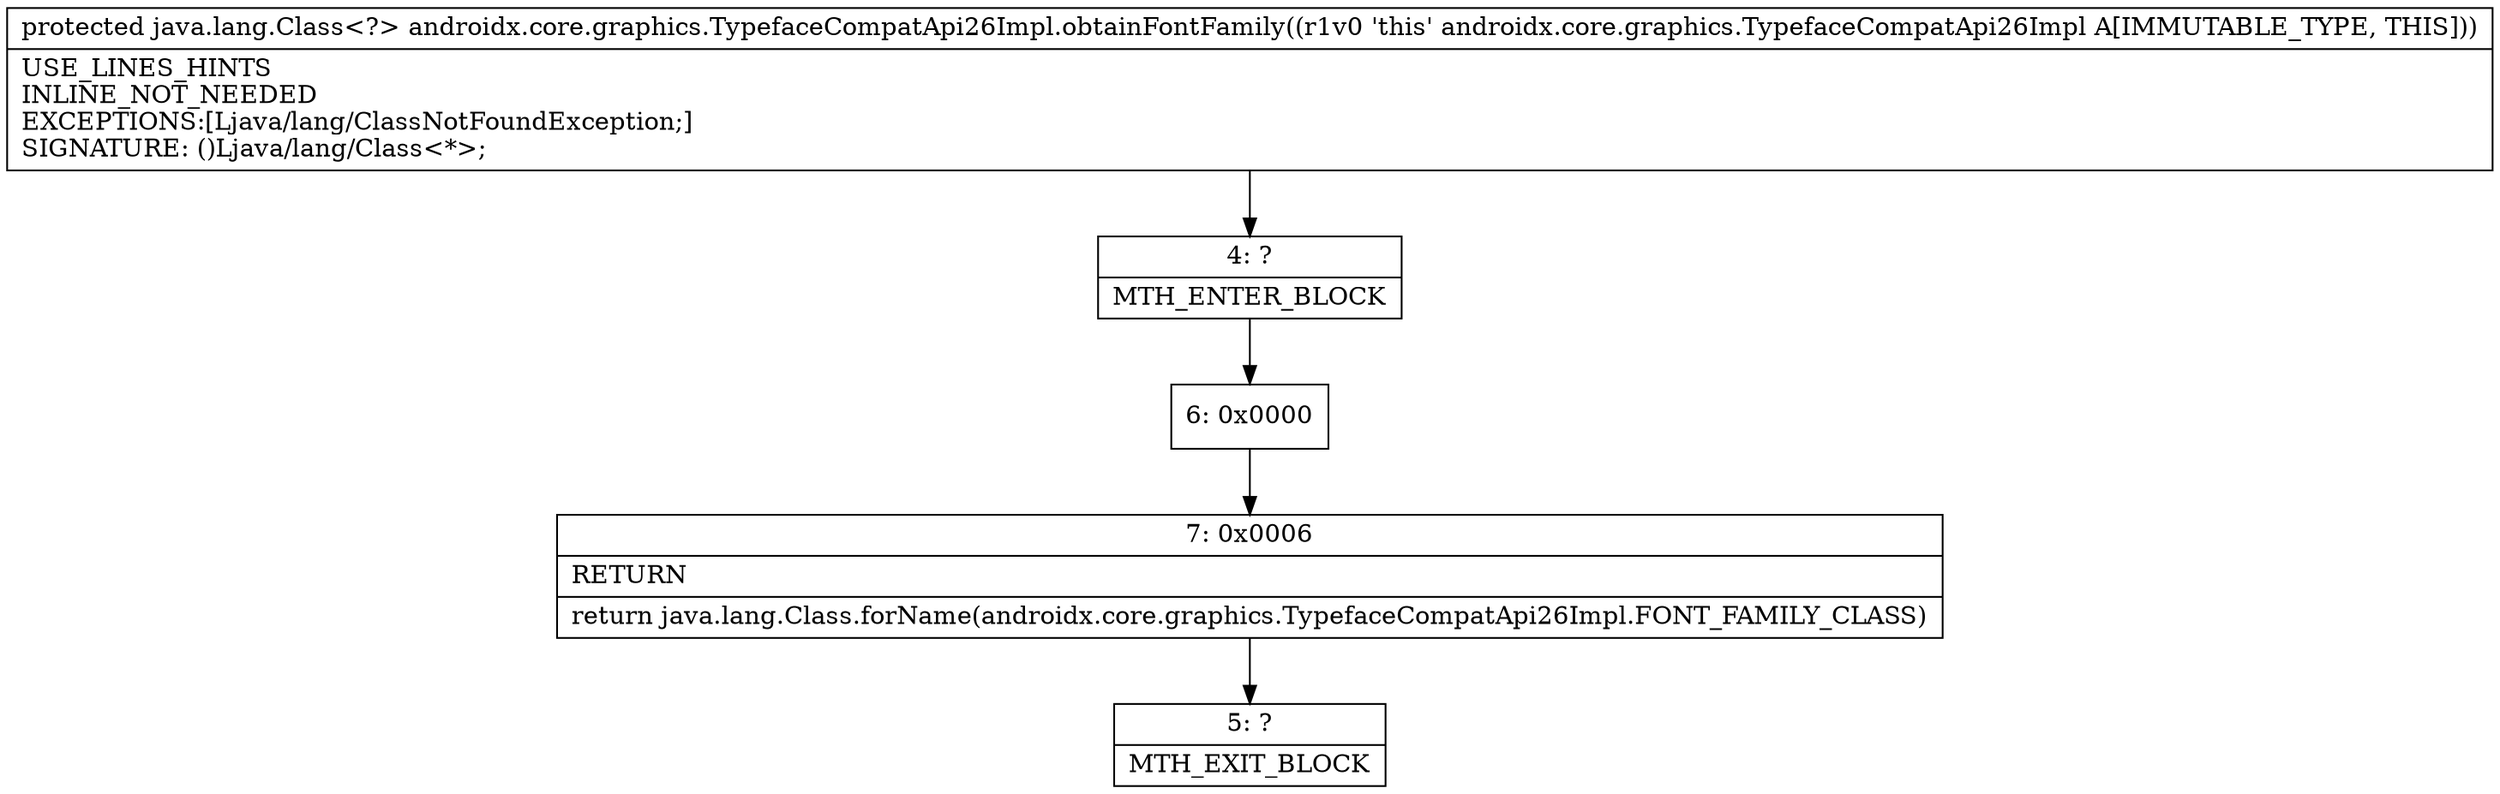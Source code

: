 digraph "CFG forandroidx.core.graphics.TypefaceCompatApi26Impl.obtainFontFamily()Ljava\/lang\/Class;" {
Node_4 [shape=record,label="{4\:\ ?|MTH_ENTER_BLOCK\l}"];
Node_6 [shape=record,label="{6\:\ 0x0000}"];
Node_7 [shape=record,label="{7\:\ 0x0006|RETURN\l|return java.lang.Class.forName(androidx.core.graphics.TypefaceCompatApi26Impl.FONT_FAMILY_CLASS)\l}"];
Node_5 [shape=record,label="{5\:\ ?|MTH_EXIT_BLOCK\l}"];
MethodNode[shape=record,label="{protected java.lang.Class\<?\> androidx.core.graphics.TypefaceCompatApi26Impl.obtainFontFamily((r1v0 'this' androidx.core.graphics.TypefaceCompatApi26Impl A[IMMUTABLE_TYPE, THIS]))  | USE_LINES_HINTS\lINLINE_NOT_NEEDED\lEXCEPTIONS:[Ljava\/lang\/ClassNotFoundException;]\lSIGNATURE: ()Ljava\/lang\/Class\<*\>;\l}"];
MethodNode -> Node_4;Node_4 -> Node_6;
Node_6 -> Node_7;
Node_7 -> Node_5;
}

